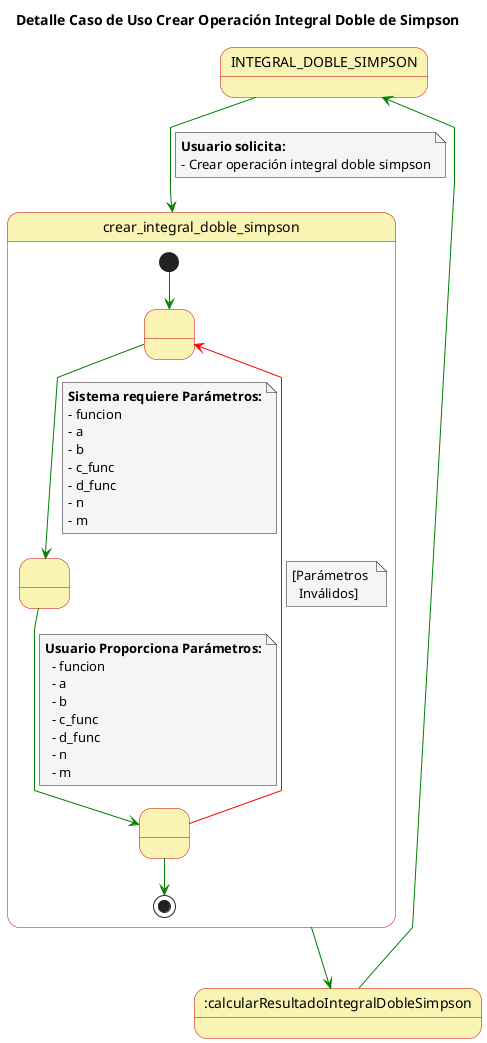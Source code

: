 @startuml

top to bottom direction

skinparam state {
  BackgroundColor #faf4b4
  BorderColor #c90000
}

skinparam note {
  BackgroundColor #f5f5f5
}

skinparam linetype polyline

title Detalle Caso de Uso Crear Operación Integral Doble de Simpson

state INTEGRAL_DOBLE_SIMPSON

INTEGRAL_DOBLE_SIMPSON-[#green]-> crear_integral_doble_simpson
note on link
  **Usuario solicita:**
  - Crear operación integral doble simpson
end note

state crear_integral_doble_simpson{
  state 1 as " "
  state 2 as " "
  state 3 as " "
  
  [*] -[#green]-> 1
  1 -[#green]-> 2
  note on link
      **Sistema requiere Parámetros:**
      - funcion
      - a
      - b
      - c_func
      - d_func
      - n
      - m
  end note
  2 -[#green]-> 3
  note on link
    **Usuario Proporciona Parámetros:**
      - funcion
      - a
      - b
      - c_func
      - d_func
      - n
      - m
  end note
  3 -[#red]-> 1
  note on link
    [Parámetros 
      Inválidos]
  end note
  3 -[#green]-> [*]

}

crear_integral_doble_simpson-[#green]-> :calcularResultadoIntegralDobleSimpson

:calcularResultadoIntegralDobleSimpson-[#green]-> INTEGRAL_DOBLE_SIMPSON

@enduml
